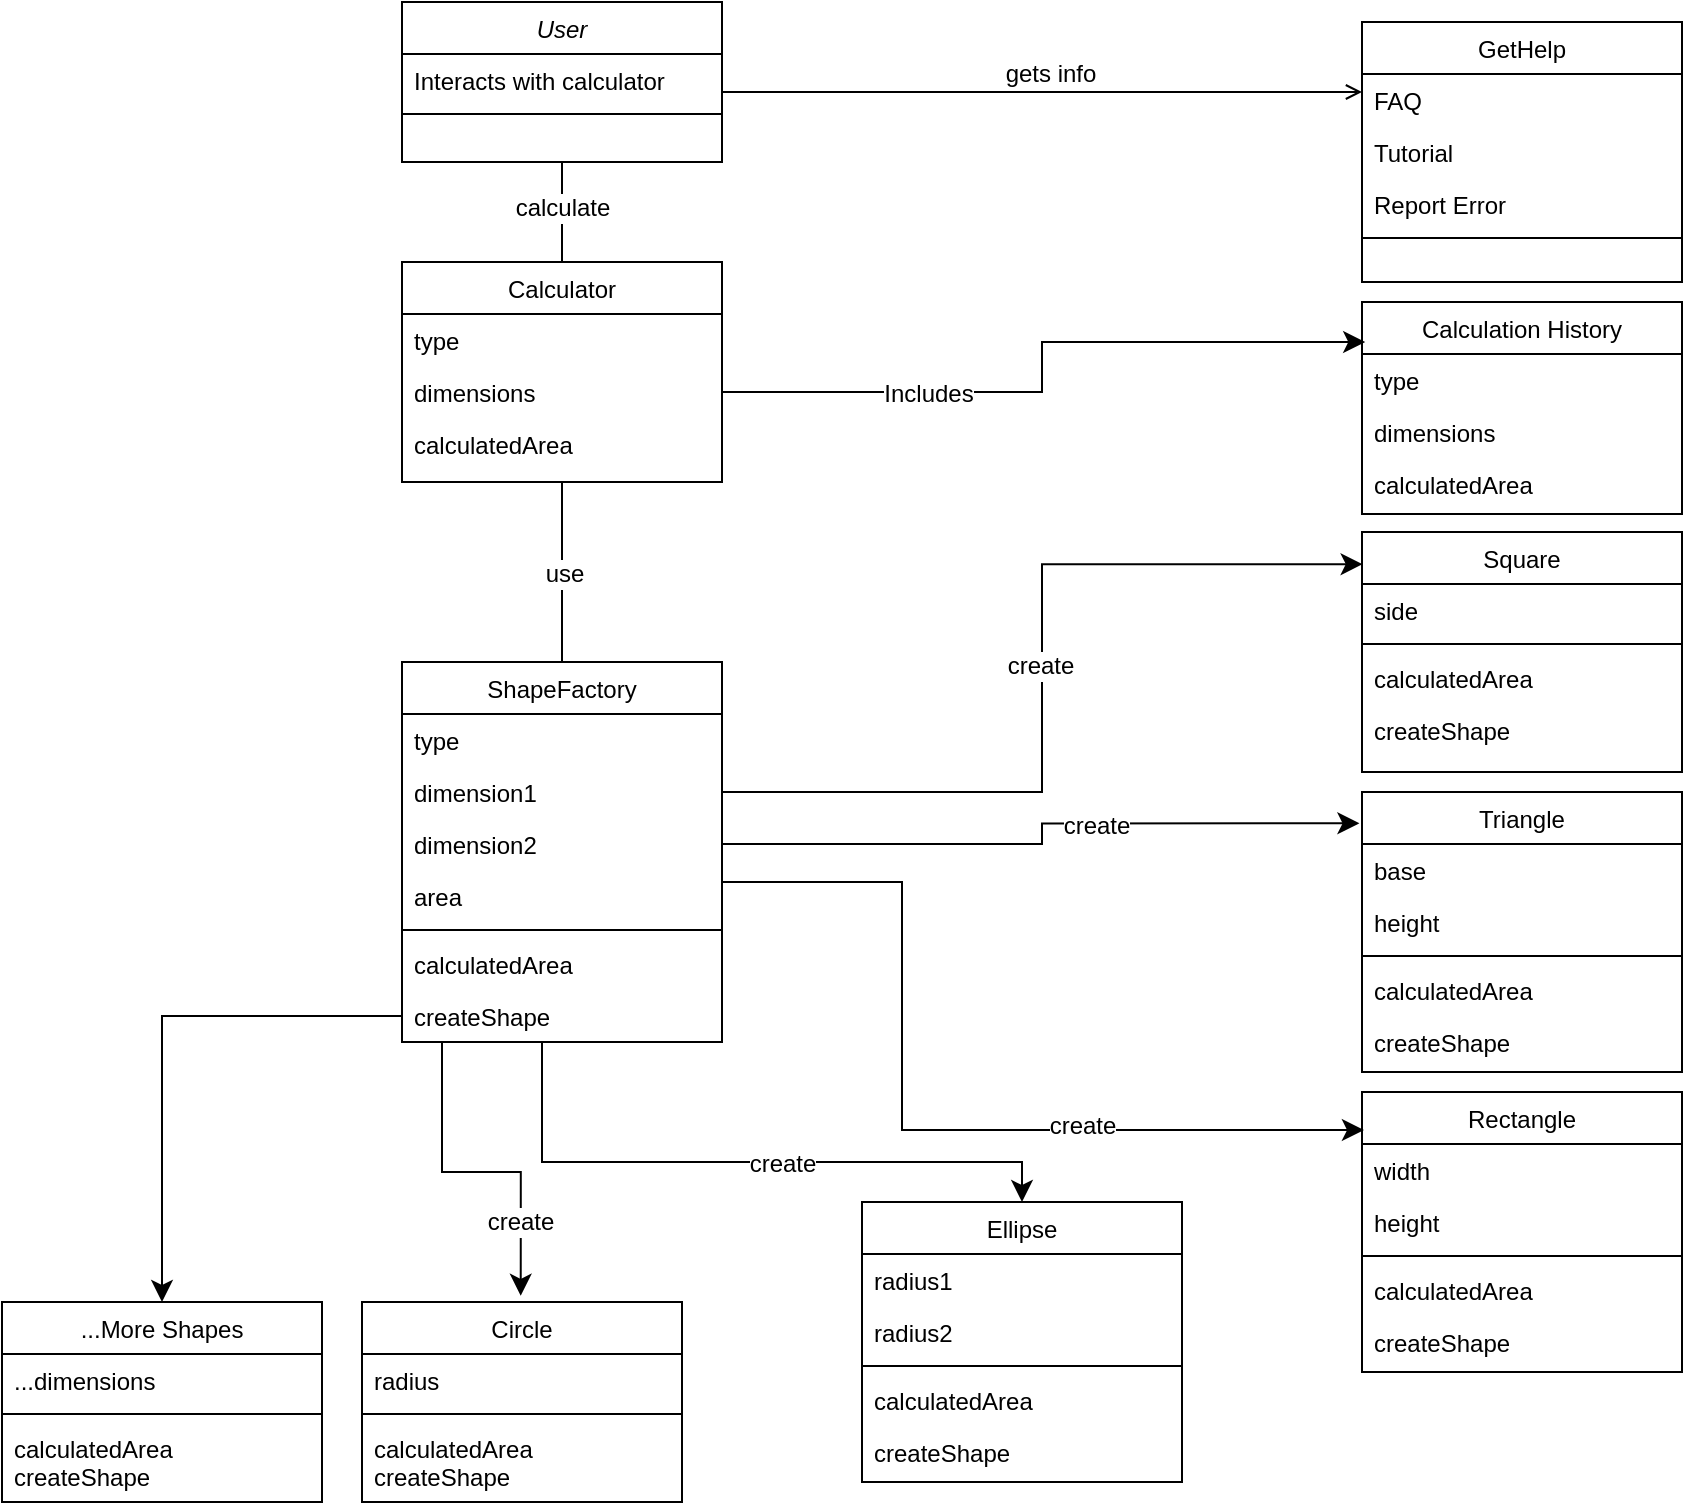 <mxfile version="24.3.1" type="github">
  <diagram id="C5RBs43oDa-KdzZeNtuy" name="Page-1">
    <mxGraphModel dx="2022" dy="685" grid="1" gridSize="10" guides="1" tooltips="1" connect="1" arrows="1" fold="1" page="1" pageScale="1" pageWidth="827" pageHeight="1169" math="0" shadow="0">
      <root>
        <mxCell id="WIyWlLk6GJQsqaUBKTNV-0" />
        <mxCell id="WIyWlLk6GJQsqaUBKTNV-1" parent="WIyWlLk6GJQsqaUBKTNV-0" />
        <mxCell id="zkfFHV4jXpPFQw0GAbJ--0" value="User" style="swimlane;fontStyle=2;align=center;verticalAlign=top;childLayout=stackLayout;horizontal=1;startSize=26;horizontalStack=0;resizeParent=1;resizeLast=0;collapsible=1;marginBottom=0;rounded=0;shadow=0;strokeWidth=1;" parent="WIyWlLk6GJQsqaUBKTNV-1" vertex="1">
          <mxGeometry x="60" y="110" width="160" height="80" as="geometry">
            <mxRectangle x="230" y="140" width="160" height="26" as="alternateBounds" />
          </mxGeometry>
        </mxCell>
        <mxCell id="zkfFHV4jXpPFQw0GAbJ--1" value="Interacts with calculator" style="text;align=left;verticalAlign=top;spacingLeft=4;spacingRight=4;overflow=hidden;rotatable=0;points=[[0,0.5],[1,0.5]];portConstraint=eastwest;" parent="zkfFHV4jXpPFQw0GAbJ--0" vertex="1">
          <mxGeometry y="26" width="160" height="26" as="geometry" />
        </mxCell>
        <mxCell id="zkfFHV4jXpPFQw0GAbJ--4" value="" style="line;html=1;strokeWidth=1;align=left;verticalAlign=middle;spacingTop=-1;spacingLeft=3;spacingRight=3;rotatable=0;labelPosition=right;points=[];portConstraint=eastwest;" parent="zkfFHV4jXpPFQw0GAbJ--0" vertex="1">
          <mxGeometry y="52" width="160" height="8" as="geometry" />
        </mxCell>
        <mxCell id="zkfFHV4jXpPFQw0GAbJ--6" value="Calculator" style="swimlane;fontStyle=0;align=center;verticalAlign=top;childLayout=stackLayout;horizontal=1;startSize=26;horizontalStack=0;resizeParent=1;resizeLast=0;collapsible=1;marginBottom=0;rounded=0;shadow=0;strokeWidth=1;" parent="WIyWlLk6GJQsqaUBKTNV-1" vertex="1">
          <mxGeometry x="60" y="240" width="160" height="110" as="geometry">
            <mxRectangle x="130" y="380" width="160" height="26" as="alternateBounds" />
          </mxGeometry>
        </mxCell>
        <mxCell id="zkfFHV4jXpPFQw0GAbJ--7" value="type" style="text;align=left;verticalAlign=top;spacingLeft=4;spacingRight=4;overflow=hidden;rotatable=0;points=[[0,0.5],[1,0.5]];portConstraint=eastwest;" parent="zkfFHV4jXpPFQw0GAbJ--6" vertex="1">
          <mxGeometry y="26" width="160" height="26" as="geometry" />
        </mxCell>
        <mxCell id="zkfFHV4jXpPFQw0GAbJ--8" value="dimensions" style="text;align=left;verticalAlign=top;spacingLeft=4;spacingRight=4;overflow=hidden;rotatable=0;points=[[0,0.5],[1,0.5]];portConstraint=eastwest;rounded=0;shadow=0;html=0;" parent="zkfFHV4jXpPFQw0GAbJ--6" vertex="1">
          <mxGeometry y="52" width="160" height="26" as="geometry" />
        </mxCell>
        <mxCell id="zkfFHV4jXpPFQw0GAbJ--11" value="calculatedArea" style="text;align=left;verticalAlign=top;spacingLeft=4;spacingRight=4;overflow=hidden;rotatable=0;points=[[0,0.5],[1,0.5]];portConstraint=eastwest;" parent="zkfFHV4jXpPFQw0GAbJ--6" vertex="1">
          <mxGeometry y="78" width="160" height="26" as="geometry" />
        </mxCell>
        <mxCell id="zkfFHV4jXpPFQw0GAbJ--12" value="" style="endArrow=none;endSize=10;endFill=0;shadow=0;strokeWidth=1;rounded=0;curved=0;edgeStyle=elbowEdgeStyle;elbow=horizontal;" parent="WIyWlLk6GJQsqaUBKTNV-1" source="zkfFHV4jXpPFQw0GAbJ--6" target="zkfFHV4jXpPFQw0GAbJ--0" edge="1">
          <mxGeometry width="160" relative="1" as="geometry">
            <mxPoint x="200" y="203" as="sourcePoint" />
            <mxPoint x="200" y="203" as="targetPoint" />
          </mxGeometry>
        </mxCell>
        <mxCell id="xh-2HfI7lwQ8egLjd8nN-85" value="calculate" style="edgeLabel;html=1;align=center;verticalAlign=middle;resizable=0;points=[];fontSize=12;" vertex="1" connectable="0" parent="zkfFHV4jXpPFQw0GAbJ--12">
          <mxGeometry x="0.076" relative="1" as="geometry">
            <mxPoint as="offset" />
          </mxGeometry>
        </mxCell>
        <mxCell id="zkfFHV4jXpPFQw0GAbJ--17" value="GetHelp" style="swimlane;fontStyle=0;align=center;verticalAlign=top;childLayout=stackLayout;horizontal=1;startSize=26;horizontalStack=0;resizeParent=1;resizeLast=0;collapsible=1;marginBottom=0;rounded=0;shadow=0;strokeWidth=1;" parent="WIyWlLk6GJQsqaUBKTNV-1" vertex="1">
          <mxGeometry x="540" y="120" width="160" height="130" as="geometry">
            <mxRectangle x="550" y="140" width="160" height="26" as="alternateBounds" />
          </mxGeometry>
        </mxCell>
        <mxCell id="zkfFHV4jXpPFQw0GAbJ--18" value="FAQ" style="text;align=left;verticalAlign=top;spacingLeft=4;spacingRight=4;overflow=hidden;rotatable=0;points=[[0,0.5],[1,0.5]];portConstraint=eastwest;" parent="zkfFHV4jXpPFQw0GAbJ--17" vertex="1">
          <mxGeometry y="26" width="160" height="26" as="geometry" />
        </mxCell>
        <mxCell id="zkfFHV4jXpPFQw0GAbJ--19" value="Tutorial" style="text;align=left;verticalAlign=top;spacingLeft=4;spacingRight=4;overflow=hidden;rotatable=0;points=[[0,0.5],[1,0.5]];portConstraint=eastwest;rounded=0;shadow=0;html=0;" parent="zkfFHV4jXpPFQw0GAbJ--17" vertex="1">
          <mxGeometry y="52" width="160" height="26" as="geometry" />
        </mxCell>
        <mxCell id="zkfFHV4jXpPFQw0GAbJ--20" value="Report Error" style="text;align=left;verticalAlign=top;spacingLeft=4;spacingRight=4;overflow=hidden;rotatable=0;points=[[0,0.5],[1,0.5]];portConstraint=eastwest;rounded=0;shadow=0;html=0;" parent="zkfFHV4jXpPFQw0GAbJ--17" vertex="1">
          <mxGeometry y="78" width="160" height="26" as="geometry" />
        </mxCell>
        <mxCell id="zkfFHV4jXpPFQw0GAbJ--23" value="" style="line;html=1;strokeWidth=1;align=left;verticalAlign=middle;spacingTop=-1;spacingLeft=3;spacingRight=3;rotatable=0;labelPosition=right;points=[];portConstraint=eastwest;" parent="zkfFHV4jXpPFQw0GAbJ--17" vertex="1">
          <mxGeometry y="104" width="160" height="8" as="geometry" />
        </mxCell>
        <mxCell id="zkfFHV4jXpPFQw0GAbJ--26" value="" style="endArrow=open;shadow=0;strokeWidth=1;rounded=0;curved=0;endFill=1;edgeStyle=elbowEdgeStyle;elbow=vertical;" parent="WIyWlLk6GJQsqaUBKTNV-1" source="zkfFHV4jXpPFQw0GAbJ--0" target="zkfFHV4jXpPFQw0GAbJ--17" edge="1">
          <mxGeometry x="0.5" y="41" relative="1" as="geometry">
            <mxPoint x="380" y="192" as="sourcePoint" />
            <mxPoint x="540" y="192" as="targetPoint" />
            <mxPoint x="-40" y="32" as="offset" />
          </mxGeometry>
        </mxCell>
        <mxCell id="zkfFHV4jXpPFQw0GAbJ--29" value="gets info" style="text;html=1;resizable=0;points=[];;align=center;verticalAlign=middle;labelBackgroundColor=none;rounded=0;shadow=0;strokeWidth=1;fontSize=12;" parent="zkfFHV4jXpPFQw0GAbJ--26" vertex="1" connectable="0">
          <mxGeometry x="0.5" y="49" relative="1" as="geometry">
            <mxPoint x="-76" y="40" as="offset" />
          </mxGeometry>
        </mxCell>
        <mxCell id="xh-2HfI7lwQ8egLjd8nN-17" style="edgeStyle=none;curved=1;rounded=0;orthogonalLoop=1;jettySize=auto;html=1;exitX=0.5;exitY=0;exitDx=0;exitDy=0;entryX=0.5;entryY=1;entryDx=0;entryDy=0;fontSize=12;startSize=8;endSize=8;endArrow=none;endFill=0;" edge="1" parent="WIyWlLk6GJQsqaUBKTNV-1" source="xh-2HfI7lwQ8egLjd8nN-7" target="zkfFHV4jXpPFQw0GAbJ--6">
          <mxGeometry relative="1" as="geometry" />
        </mxCell>
        <mxCell id="xh-2HfI7lwQ8egLjd8nN-84" value="use" style="edgeLabel;html=1;align=center;verticalAlign=middle;resizable=0;points=[];fontSize=12;" vertex="1" connectable="0" parent="xh-2HfI7lwQ8egLjd8nN-17">
          <mxGeometry x="-0.017" y="-1" relative="1" as="geometry">
            <mxPoint as="offset" />
          </mxGeometry>
        </mxCell>
        <mxCell id="xh-2HfI7lwQ8egLjd8nN-7" value="ShapeFactory" style="swimlane;fontStyle=0;align=center;verticalAlign=top;childLayout=stackLayout;horizontal=1;startSize=26;horizontalStack=0;resizeParent=1;resizeLast=0;collapsible=1;marginBottom=0;rounded=0;shadow=0;strokeWidth=1;" vertex="1" parent="WIyWlLk6GJQsqaUBKTNV-1">
          <mxGeometry x="60" y="440" width="160" height="190" as="geometry">
            <mxRectangle x="550" y="140" width="160" height="26" as="alternateBounds" />
          </mxGeometry>
        </mxCell>
        <mxCell id="xh-2HfI7lwQ8egLjd8nN-8" value="type" style="text;align=left;verticalAlign=top;spacingLeft=4;spacingRight=4;overflow=hidden;rotatable=0;points=[[0,0.5],[1,0.5]];portConstraint=eastwest;" vertex="1" parent="xh-2HfI7lwQ8egLjd8nN-7">
          <mxGeometry y="26" width="160" height="26" as="geometry" />
        </mxCell>
        <mxCell id="xh-2HfI7lwQ8egLjd8nN-9" value="dimension1" style="text;align=left;verticalAlign=top;spacingLeft=4;spacingRight=4;overflow=hidden;rotatable=0;points=[[0,0.5],[1,0.5]];portConstraint=eastwest;rounded=0;shadow=0;html=0;" vertex="1" parent="xh-2HfI7lwQ8egLjd8nN-7">
          <mxGeometry y="52" width="160" height="26" as="geometry" />
        </mxCell>
        <mxCell id="xh-2HfI7lwQ8egLjd8nN-10" value="dimension2" style="text;align=left;verticalAlign=top;spacingLeft=4;spacingRight=4;overflow=hidden;rotatable=0;points=[[0,0.5],[1,0.5]];portConstraint=eastwest;rounded=0;shadow=0;html=0;" vertex="1" parent="xh-2HfI7lwQ8egLjd8nN-7">
          <mxGeometry y="78" width="160" height="26" as="geometry" />
        </mxCell>
        <mxCell id="xh-2HfI7lwQ8egLjd8nN-11" value="area" style="text;align=left;verticalAlign=top;spacingLeft=4;spacingRight=4;overflow=hidden;rotatable=0;points=[[0,0.5],[1,0.5]];portConstraint=eastwest;rounded=0;shadow=0;html=0;" vertex="1" parent="xh-2HfI7lwQ8egLjd8nN-7">
          <mxGeometry y="104" width="160" height="26" as="geometry" />
        </mxCell>
        <mxCell id="xh-2HfI7lwQ8egLjd8nN-13" value="" style="line;html=1;strokeWidth=1;align=left;verticalAlign=middle;spacingTop=-1;spacingLeft=3;spacingRight=3;rotatable=0;labelPosition=right;points=[];portConstraint=eastwest;" vertex="1" parent="xh-2HfI7lwQ8egLjd8nN-7">
          <mxGeometry y="130" width="160" height="8" as="geometry" />
        </mxCell>
        <mxCell id="xh-2HfI7lwQ8egLjd8nN-14" value="calculatedArea" style="text;align=left;verticalAlign=top;spacingLeft=4;spacingRight=4;overflow=hidden;rotatable=0;points=[[0,0.5],[1,0.5]];portConstraint=eastwest;" vertex="1" parent="xh-2HfI7lwQ8egLjd8nN-7">
          <mxGeometry y="138" width="160" height="26" as="geometry" />
        </mxCell>
        <mxCell id="xh-2HfI7lwQ8egLjd8nN-15" value="createShape" style="text;align=left;verticalAlign=top;spacingLeft=4;spacingRight=4;overflow=hidden;rotatable=0;points=[[0,0.5],[1,0.5]];portConstraint=eastwest;" vertex="1" parent="xh-2HfI7lwQ8egLjd8nN-7">
          <mxGeometry y="164" width="160" height="26" as="geometry" />
        </mxCell>
        <mxCell id="xh-2HfI7lwQ8egLjd8nN-18" value="Circle" style="swimlane;fontStyle=0;align=center;verticalAlign=top;childLayout=stackLayout;horizontal=1;startSize=26;horizontalStack=0;resizeParent=1;resizeLast=0;collapsible=1;marginBottom=0;rounded=0;shadow=0;strokeWidth=1;" vertex="1" parent="WIyWlLk6GJQsqaUBKTNV-1">
          <mxGeometry x="40" y="760" width="160" height="100" as="geometry">
            <mxRectangle x="550" y="140" width="160" height="26" as="alternateBounds" />
          </mxGeometry>
        </mxCell>
        <mxCell id="xh-2HfI7lwQ8egLjd8nN-19" value="radius" style="text;align=left;verticalAlign=top;spacingLeft=4;spacingRight=4;overflow=hidden;rotatable=0;points=[[0,0.5],[1,0.5]];portConstraint=eastwest;" vertex="1" parent="xh-2HfI7lwQ8egLjd8nN-18">
          <mxGeometry y="26" width="160" height="26" as="geometry" />
        </mxCell>
        <mxCell id="xh-2HfI7lwQ8egLjd8nN-23" value="" style="line;html=1;strokeWidth=1;align=left;verticalAlign=middle;spacingTop=-1;spacingLeft=3;spacingRight=3;rotatable=0;labelPosition=right;points=[];portConstraint=eastwest;" vertex="1" parent="xh-2HfI7lwQ8egLjd8nN-18">
          <mxGeometry y="52" width="160" height="8" as="geometry" />
        </mxCell>
        <mxCell id="xh-2HfI7lwQ8egLjd8nN-24" value="calculatedArea&#xa;createShape" style="text;align=left;verticalAlign=top;spacingLeft=4;spacingRight=4;overflow=hidden;rotatable=0;points=[[0,0.5],[1,0.5]];portConstraint=eastwest;" vertex="1" parent="xh-2HfI7lwQ8egLjd8nN-18">
          <mxGeometry y="60" width="160" height="40" as="geometry" />
        </mxCell>
        <mxCell id="xh-2HfI7lwQ8egLjd8nN-30" value="Ellipse" style="swimlane;fontStyle=0;align=center;verticalAlign=top;childLayout=stackLayout;horizontal=1;startSize=26;horizontalStack=0;resizeParent=1;resizeLast=0;collapsible=1;marginBottom=0;rounded=0;shadow=0;strokeWidth=1;" vertex="1" parent="WIyWlLk6GJQsqaUBKTNV-1">
          <mxGeometry x="290" y="710" width="160" height="140" as="geometry">
            <mxRectangle x="550" y="140" width="160" height="26" as="alternateBounds" />
          </mxGeometry>
        </mxCell>
        <mxCell id="xh-2HfI7lwQ8egLjd8nN-31" value="radius1" style="text;align=left;verticalAlign=top;spacingLeft=4;spacingRight=4;overflow=hidden;rotatable=0;points=[[0,0.5],[1,0.5]];portConstraint=eastwest;" vertex="1" parent="xh-2HfI7lwQ8egLjd8nN-30">
          <mxGeometry y="26" width="160" height="26" as="geometry" />
        </mxCell>
        <mxCell id="xh-2HfI7lwQ8egLjd8nN-32" value="radius2" style="text;align=left;verticalAlign=top;spacingLeft=4;spacingRight=4;overflow=hidden;rotatable=0;points=[[0,0.5],[1,0.5]];portConstraint=eastwest;rounded=0;shadow=0;html=0;" vertex="1" parent="xh-2HfI7lwQ8egLjd8nN-30">
          <mxGeometry y="52" width="160" height="26" as="geometry" />
        </mxCell>
        <mxCell id="xh-2HfI7lwQ8egLjd8nN-35" value="" style="line;html=1;strokeWidth=1;align=left;verticalAlign=middle;spacingTop=-1;spacingLeft=3;spacingRight=3;rotatable=0;labelPosition=right;points=[];portConstraint=eastwest;" vertex="1" parent="xh-2HfI7lwQ8egLjd8nN-30">
          <mxGeometry y="78" width="160" height="8" as="geometry" />
        </mxCell>
        <mxCell id="xh-2HfI7lwQ8egLjd8nN-36" value="calculatedArea" style="text;align=left;verticalAlign=top;spacingLeft=4;spacingRight=4;overflow=hidden;rotatable=0;points=[[0,0.5],[1,0.5]];portConstraint=eastwest;" vertex="1" parent="xh-2HfI7lwQ8egLjd8nN-30">
          <mxGeometry y="86" width="160" height="26" as="geometry" />
        </mxCell>
        <mxCell id="xh-2HfI7lwQ8egLjd8nN-37" value="createShape" style="text;align=left;verticalAlign=top;spacingLeft=4;spacingRight=4;overflow=hidden;rotatable=0;points=[[0,0.5],[1,0.5]];portConstraint=eastwest;" vertex="1" parent="xh-2HfI7lwQ8egLjd8nN-30">
          <mxGeometry y="112" width="160" height="26" as="geometry" />
        </mxCell>
        <mxCell id="xh-2HfI7lwQ8egLjd8nN-39" value="Rectangle" style="swimlane;fontStyle=0;align=center;verticalAlign=top;childLayout=stackLayout;horizontal=1;startSize=26;horizontalStack=0;resizeParent=1;resizeLast=0;collapsible=1;marginBottom=0;rounded=0;shadow=0;strokeWidth=1;" vertex="1" parent="WIyWlLk6GJQsqaUBKTNV-1">
          <mxGeometry x="540" y="655" width="160" height="140" as="geometry">
            <mxRectangle x="550" y="140" width="160" height="26" as="alternateBounds" />
          </mxGeometry>
        </mxCell>
        <mxCell id="xh-2HfI7lwQ8egLjd8nN-40" value="width" style="text;align=left;verticalAlign=top;spacingLeft=4;spacingRight=4;overflow=hidden;rotatable=0;points=[[0,0.5],[1,0.5]];portConstraint=eastwest;" vertex="1" parent="xh-2HfI7lwQ8egLjd8nN-39">
          <mxGeometry y="26" width="160" height="26" as="geometry" />
        </mxCell>
        <mxCell id="xh-2HfI7lwQ8egLjd8nN-41" value="height" style="text;align=left;verticalAlign=top;spacingLeft=4;spacingRight=4;overflow=hidden;rotatable=0;points=[[0,0.5],[1,0.5]];portConstraint=eastwest;rounded=0;shadow=0;html=0;" vertex="1" parent="xh-2HfI7lwQ8egLjd8nN-39">
          <mxGeometry y="52" width="160" height="26" as="geometry" />
        </mxCell>
        <mxCell id="xh-2HfI7lwQ8egLjd8nN-42" value="" style="line;html=1;strokeWidth=1;align=left;verticalAlign=middle;spacingTop=-1;spacingLeft=3;spacingRight=3;rotatable=0;labelPosition=right;points=[];portConstraint=eastwest;" vertex="1" parent="xh-2HfI7lwQ8egLjd8nN-39">
          <mxGeometry y="78" width="160" height="8" as="geometry" />
        </mxCell>
        <mxCell id="xh-2HfI7lwQ8egLjd8nN-43" value="calculatedArea" style="text;align=left;verticalAlign=top;spacingLeft=4;spacingRight=4;overflow=hidden;rotatable=0;points=[[0,0.5],[1,0.5]];portConstraint=eastwest;" vertex="1" parent="xh-2HfI7lwQ8egLjd8nN-39">
          <mxGeometry y="86" width="160" height="26" as="geometry" />
        </mxCell>
        <mxCell id="xh-2HfI7lwQ8egLjd8nN-44" value="createShape" style="text;align=left;verticalAlign=top;spacingLeft=4;spacingRight=4;overflow=hidden;rotatable=0;points=[[0,0.5],[1,0.5]];portConstraint=eastwest;" vertex="1" parent="xh-2HfI7lwQ8egLjd8nN-39">
          <mxGeometry y="112" width="160" height="26" as="geometry" />
        </mxCell>
        <mxCell id="xh-2HfI7lwQ8egLjd8nN-45" value="Square" style="swimlane;fontStyle=0;align=center;verticalAlign=top;childLayout=stackLayout;horizontal=1;startSize=26;horizontalStack=0;resizeParent=1;resizeLast=0;collapsible=1;marginBottom=0;rounded=0;shadow=0;strokeWidth=1;" vertex="1" parent="WIyWlLk6GJQsqaUBKTNV-1">
          <mxGeometry x="540" y="375" width="160" height="120" as="geometry">
            <mxRectangle x="550" y="140" width="160" height="26" as="alternateBounds" />
          </mxGeometry>
        </mxCell>
        <mxCell id="xh-2HfI7lwQ8egLjd8nN-46" value="side" style="text;align=left;verticalAlign=top;spacingLeft=4;spacingRight=4;overflow=hidden;rotatable=0;points=[[0,0.5],[1,0.5]];portConstraint=eastwest;" vertex="1" parent="xh-2HfI7lwQ8egLjd8nN-45">
          <mxGeometry y="26" width="160" height="26" as="geometry" />
        </mxCell>
        <mxCell id="xh-2HfI7lwQ8egLjd8nN-48" value="" style="line;html=1;strokeWidth=1;align=left;verticalAlign=middle;spacingTop=-1;spacingLeft=3;spacingRight=3;rotatable=0;labelPosition=right;points=[];portConstraint=eastwest;" vertex="1" parent="xh-2HfI7lwQ8egLjd8nN-45">
          <mxGeometry y="52" width="160" height="8" as="geometry" />
        </mxCell>
        <mxCell id="xh-2HfI7lwQ8egLjd8nN-49" value="calculatedArea" style="text;align=left;verticalAlign=top;spacingLeft=4;spacingRight=4;overflow=hidden;rotatable=0;points=[[0,0.5],[1,0.5]];portConstraint=eastwest;" vertex="1" parent="xh-2HfI7lwQ8egLjd8nN-45">
          <mxGeometry y="60" width="160" height="26" as="geometry" />
        </mxCell>
        <mxCell id="xh-2HfI7lwQ8egLjd8nN-50" value="createShape" style="text;align=left;verticalAlign=top;spacingLeft=4;spacingRight=4;overflow=hidden;rotatable=0;points=[[0,0.5],[1,0.5]];portConstraint=eastwest;" vertex="1" parent="xh-2HfI7lwQ8egLjd8nN-45">
          <mxGeometry y="86" width="160" height="26" as="geometry" />
        </mxCell>
        <mxCell id="xh-2HfI7lwQ8egLjd8nN-56" value="Triangle" style="swimlane;fontStyle=0;align=center;verticalAlign=top;childLayout=stackLayout;horizontal=1;startSize=26;horizontalStack=0;resizeParent=1;resizeLast=0;collapsible=1;marginBottom=0;rounded=0;shadow=0;strokeWidth=1;" vertex="1" parent="WIyWlLk6GJQsqaUBKTNV-1">
          <mxGeometry x="540" y="505" width="160" height="140" as="geometry">
            <mxRectangle x="550" y="140" width="160" height="26" as="alternateBounds" />
          </mxGeometry>
        </mxCell>
        <mxCell id="xh-2HfI7lwQ8egLjd8nN-57" value="base" style="text;align=left;verticalAlign=top;spacingLeft=4;spacingRight=4;overflow=hidden;rotatable=0;points=[[0,0.5],[1,0.5]];portConstraint=eastwest;" vertex="1" parent="xh-2HfI7lwQ8egLjd8nN-56">
          <mxGeometry y="26" width="160" height="26" as="geometry" />
        </mxCell>
        <mxCell id="xh-2HfI7lwQ8egLjd8nN-58" value="height" style="text;align=left;verticalAlign=top;spacingLeft=4;spacingRight=4;overflow=hidden;rotatable=0;points=[[0,0.5],[1,0.5]];portConstraint=eastwest;rounded=0;shadow=0;html=0;" vertex="1" parent="xh-2HfI7lwQ8egLjd8nN-56">
          <mxGeometry y="52" width="160" height="26" as="geometry" />
        </mxCell>
        <mxCell id="xh-2HfI7lwQ8egLjd8nN-59" value="" style="line;html=1;strokeWidth=1;align=left;verticalAlign=middle;spacingTop=-1;spacingLeft=3;spacingRight=3;rotatable=0;labelPosition=right;points=[];portConstraint=eastwest;" vertex="1" parent="xh-2HfI7lwQ8egLjd8nN-56">
          <mxGeometry y="78" width="160" height="8" as="geometry" />
        </mxCell>
        <mxCell id="xh-2HfI7lwQ8egLjd8nN-60" value="calculatedArea" style="text;align=left;verticalAlign=top;spacingLeft=4;spacingRight=4;overflow=hidden;rotatable=0;points=[[0,0.5],[1,0.5]];portConstraint=eastwest;" vertex="1" parent="xh-2HfI7lwQ8egLjd8nN-56">
          <mxGeometry y="86" width="160" height="26" as="geometry" />
        </mxCell>
        <mxCell id="xh-2HfI7lwQ8egLjd8nN-61" value="createShape" style="text;align=left;verticalAlign=top;spacingLeft=4;spacingRight=4;overflow=hidden;rotatable=0;points=[[0,0.5],[1,0.5]];portConstraint=eastwest;" vertex="1" parent="xh-2HfI7lwQ8egLjd8nN-56">
          <mxGeometry y="112" width="160" height="26" as="geometry" />
        </mxCell>
        <mxCell id="xh-2HfI7lwQ8egLjd8nN-63" style="edgeStyle=orthogonalEdgeStyle;rounded=0;orthogonalLoop=1;jettySize=auto;html=1;entryX=0.5;entryY=0;entryDx=0;entryDy=0;fontSize=12;startSize=8;endSize=8;" edge="1" parent="WIyWlLk6GJQsqaUBKTNV-1" source="xh-2HfI7lwQ8egLjd8nN-15" target="xh-2HfI7lwQ8egLjd8nN-30">
          <mxGeometry relative="1" as="geometry">
            <Array as="points">
              <mxPoint x="130" y="690" />
              <mxPoint x="370" y="690" />
            </Array>
          </mxGeometry>
        </mxCell>
        <mxCell id="xh-2HfI7lwQ8egLjd8nN-80" value="create" style="edgeLabel;html=1;align=center;verticalAlign=middle;resizable=0;points=[];fontSize=12;" vertex="1" connectable="0" parent="xh-2HfI7lwQ8egLjd8nN-63">
          <mxGeometry x="-0.652" y="-1" relative="1" as="geometry">
            <mxPoint x="121" y="5" as="offset" />
          </mxGeometry>
        </mxCell>
        <mxCell id="xh-2HfI7lwQ8egLjd8nN-69" style="edgeStyle=orthogonalEdgeStyle;rounded=0;orthogonalLoop=1;jettySize=auto;html=1;entryX=0.002;entryY=0.134;entryDx=0;entryDy=0;entryPerimeter=0;fontSize=12;startSize=8;endSize=8;" edge="1" parent="WIyWlLk6GJQsqaUBKTNV-1" source="xh-2HfI7lwQ8egLjd8nN-9" target="xh-2HfI7lwQ8egLjd8nN-45">
          <mxGeometry relative="1" as="geometry" />
        </mxCell>
        <mxCell id="xh-2HfI7lwQ8egLjd8nN-83" value="create" style="edgeLabel;html=1;align=center;verticalAlign=middle;resizable=0;points=[];fontSize=12;" vertex="1" connectable="0" parent="xh-2HfI7lwQ8egLjd8nN-69">
          <mxGeometry x="0.029" y="1" relative="1" as="geometry">
            <mxPoint as="offset" />
          </mxGeometry>
        </mxCell>
        <mxCell id="xh-2HfI7lwQ8egLjd8nN-70" value="Calculation History" style="swimlane;fontStyle=0;align=center;verticalAlign=top;childLayout=stackLayout;horizontal=1;startSize=26;horizontalStack=0;resizeParent=1;resizeLast=0;collapsible=1;marginBottom=0;rounded=0;shadow=0;strokeWidth=1;" vertex="1" parent="WIyWlLk6GJQsqaUBKTNV-1">
          <mxGeometry x="540" y="260" width="160" height="106" as="geometry">
            <mxRectangle x="550" y="140" width="160" height="26" as="alternateBounds" />
          </mxGeometry>
        </mxCell>
        <mxCell id="xh-2HfI7lwQ8egLjd8nN-71" value="type" style="text;align=left;verticalAlign=top;spacingLeft=4;spacingRight=4;overflow=hidden;rotatable=0;points=[[0,0.5],[1,0.5]];portConstraint=eastwest;" vertex="1" parent="xh-2HfI7lwQ8egLjd8nN-70">
          <mxGeometry y="26" width="160" height="26" as="geometry" />
        </mxCell>
        <mxCell id="xh-2HfI7lwQ8egLjd8nN-72" value="dimensions" style="text;align=left;verticalAlign=top;spacingLeft=4;spacingRight=4;overflow=hidden;rotatable=0;points=[[0,0.5],[1,0.5]];portConstraint=eastwest;rounded=0;shadow=0;html=0;" vertex="1" parent="xh-2HfI7lwQ8egLjd8nN-70">
          <mxGeometry y="52" width="160" height="26" as="geometry" />
        </mxCell>
        <mxCell id="xh-2HfI7lwQ8egLjd8nN-73" value="calculatedArea" style="text;align=left;verticalAlign=top;spacingLeft=4;spacingRight=4;overflow=hidden;rotatable=0;points=[[0,0.5],[1,0.5]];portConstraint=eastwest;rounded=0;shadow=0;html=0;" vertex="1" parent="xh-2HfI7lwQ8egLjd8nN-70">
          <mxGeometry y="78" width="160" height="26" as="geometry" />
        </mxCell>
        <mxCell id="xh-2HfI7lwQ8egLjd8nN-86" style="edgeStyle=orthogonalEdgeStyle;rounded=0;orthogonalLoop=1;jettySize=auto;html=1;entryX=0.01;entryY=0.189;entryDx=0;entryDy=0;entryPerimeter=0;fontSize=12;startSize=8;endSize=8;" edge="1" parent="WIyWlLk6GJQsqaUBKTNV-1" source="zkfFHV4jXpPFQw0GAbJ--8" target="xh-2HfI7lwQ8egLjd8nN-70">
          <mxGeometry relative="1" as="geometry" />
        </mxCell>
        <mxCell id="xh-2HfI7lwQ8egLjd8nN-87" value="Includes" style="edgeLabel;html=1;align=center;verticalAlign=middle;resizable=0;points=[];fontSize=12;" vertex="1" connectable="0" parent="xh-2HfI7lwQ8egLjd8nN-86">
          <mxGeometry x="-0.407" y="-1" relative="1" as="geometry">
            <mxPoint as="offset" />
          </mxGeometry>
        </mxCell>
        <mxCell id="xh-2HfI7lwQ8egLjd8nN-88" style="edgeStyle=orthogonalEdgeStyle;rounded=0;orthogonalLoop=1;jettySize=auto;html=1;entryX=0.006;entryY=0.136;entryDx=0;entryDy=0;entryPerimeter=0;fontSize=12;startSize=8;endSize=8;" edge="1" parent="WIyWlLk6GJQsqaUBKTNV-1" source="xh-2HfI7lwQ8egLjd8nN-7" target="xh-2HfI7lwQ8egLjd8nN-39">
          <mxGeometry relative="1" as="geometry">
            <Array as="points">
              <mxPoint x="310" y="550" />
              <mxPoint x="310" y="674" />
            </Array>
          </mxGeometry>
        </mxCell>
        <mxCell id="xh-2HfI7lwQ8egLjd8nN-89" value="create" style="edgeLabel;html=1;align=center;verticalAlign=middle;resizable=0;points=[];fontSize=12;" vertex="1" connectable="0" parent="xh-2HfI7lwQ8egLjd8nN-88">
          <mxGeometry x="0.124" y="2" relative="1" as="geometry">
            <mxPoint x="54" as="offset" />
          </mxGeometry>
        </mxCell>
        <mxCell id="xh-2HfI7lwQ8egLjd8nN-90" style="edgeStyle=orthogonalEdgeStyle;rounded=0;orthogonalLoop=1;jettySize=auto;html=1;entryX=0.496;entryY=-0.031;entryDx=0;entryDy=0;entryPerimeter=0;fontSize=12;startSize=8;endSize=8;" edge="1" parent="WIyWlLk6GJQsqaUBKTNV-1" source="xh-2HfI7lwQ8egLjd8nN-15" target="xh-2HfI7lwQ8egLjd8nN-18">
          <mxGeometry relative="1" as="geometry">
            <Array as="points">
              <mxPoint x="80" y="695" />
              <mxPoint x="119" y="695" />
            </Array>
          </mxGeometry>
        </mxCell>
        <mxCell id="xh-2HfI7lwQ8egLjd8nN-91" value="create" style="edgeLabel;html=1;align=center;verticalAlign=middle;resizable=0;points=[];fontSize=12;" vertex="1" connectable="0" parent="xh-2HfI7lwQ8egLjd8nN-90">
          <mxGeometry x="0.553" y="-1" relative="1" as="geometry">
            <mxPoint as="offset" />
          </mxGeometry>
        </mxCell>
        <mxCell id="xh-2HfI7lwQ8egLjd8nN-93" style="edgeStyle=orthogonalEdgeStyle;rounded=0;orthogonalLoop=1;jettySize=auto;html=1;entryX=-0.008;entryY=0.112;entryDx=0;entryDy=0;entryPerimeter=0;fontSize=12;startSize=8;endSize=8;" edge="1" parent="WIyWlLk6GJQsqaUBKTNV-1" source="xh-2HfI7lwQ8egLjd8nN-10" target="xh-2HfI7lwQ8egLjd8nN-56">
          <mxGeometry relative="1" as="geometry" />
        </mxCell>
        <mxCell id="xh-2HfI7lwQ8egLjd8nN-94" value="create" style="edgeLabel;html=1;align=center;verticalAlign=middle;resizable=0;points=[];fontSize=12;" vertex="1" connectable="0" parent="xh-2HfI7lwQ8egLjd8nN-93">
          <mxGeometry x="0.197" y="-1" relative="1" as="geometry">
            <mxPoint as="offset" />
          </mxGeometry>
        </mxCell>
        <mxCell id="xh-2HfI7lwQ8egLjd8nN-95" value="...More Shapes" style="swimlane;fontStyle=0;align=center;verticalAlign=top;childLayout=stackLayout;horizontal=1;startSize=26;horizontalStack=0;resizeParent=1;resizeLast=0;collapsible=1;marginBottom=0;rounded=0;shadow=0;strokeWidth=1;" vertex="1" parent="WIyWlLk6GJQsqaUBKTNV-1">
          <mxGeometry x="-140" y="760" width="160" height="100" as="geometry">
            <mxRectangle x="550" y="140" width="160" height="26" as="alternateBounds" />
          </mxGeometry>
        </mxCell>
        <mxCell id="xh-2HfI7lwQ8egLjd8nN-96" value="...dimensions" style="text;align=left;verticalAlign=top;spacingLeft=4;spacingRight=4;overflow=hidden;rotatable=0;points=[[0,0.5],[1,0.5]];portConstraint=eastwest;" vertex="1" parent="xh-2HfI7lwQ8egLjd8nN-95">
          <mxGeometry y="26" width="160" height="26" as="geometry" />
        </mxCell>
        <mxCell id="xh-2HfI7lwQ8egLjd8nN-97" value="" style="line;html=1;strokeWidth=1;align=left;verticalAlign=middle;spacingTop=-1;spacingLeft=3;spacingRight=3;rotatable=0;labelPosition=right;points=[];portConstraint=eastwest;" vertex="1" parent="xh-2HfI7lwQ8egLjd8nN-95">
          <mxGeometry y="52" width="160" height="8" as="geometry" />
        </mxCell>
        <mxCell id="xh-2HfI7lwQ8egLjd8nN-98" value="calculatedArea&#xa;createShape" style="text;align=left;verticalAlign=top;spacingLeft=4;spacingRight=4;overflow=hidden;rotatable=0;points=[[0,0.5],[1,0.5]];portConstraint=eastwest;" vertex="1" parent="xh-2HfI7lwQ8egLjd8nN-95">
          <mxGeometry y="60" width="160" height="40" as="geometry" />
        </mxCell>
        <mxCell id="xh-2HfI7lwQ8egLjd8nN-99" style="edgeStyle=orthogonalEdgeStyle;rounded=0;orthogonalLoop=1;jettySize=auto;html=1;entryX=0.5;entryY=0;entryDx=0;entryDy=0;fontSize=12;startSize=8;endSize=8;" edge="1" parent="WIyWlLk6GJQsqaUBKTNV-1" source="xh-2HfI7lwQ8egLjd8nN-15" target="xh-2HfI7lwQ8egLjd8nN-95">
          <mxGeometry relative="1" as="geometry" />
        </mxCell>
      </root>
    </mxGraphModel>
  </diagram>
</mxfile>
